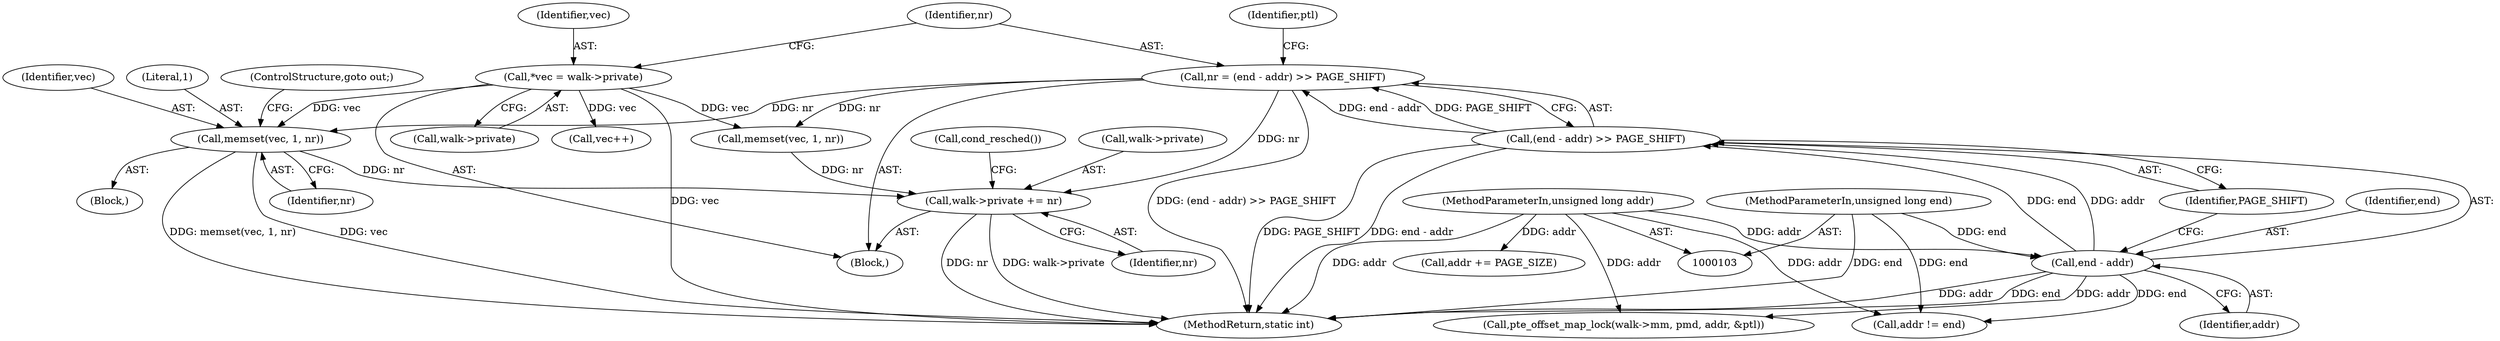 digraph "0_linux_574823bfab82d9d8fa47f422778043fbb4b4f50e_1@API" {
"1000150" [label="(Call,memset(vec, 1, nr))"];
"1000118" [label="(Call,*vec = walk->private)"];
"1000124" [label="(Call,nr = (end - addr) >> PAGE_SHIFT)"];
"1000126" [label="(Call,(end - addr) >> PAGE_SHIFT)"];
"1000127" [label="(Call,end - addr)"];
"1000106" [label="(MethodParameterIn,unsigned long end)"];
"1000105" [label="(MethodParameterIn,unsigned long addr)"];
"1000218" [label="(Call,walk->private += nr)"];
"1000124" [label="(Call,nr = (end - addr) >> PAGE_SHIFT)"];
"1000226" [label="(MethodReturn,static int)"];
"1000128" [label="(Identifier,end)"];
"1000150" [label="(Call,memset(vec, 1, nr))"];
"1000218" [label="(Call,walk->private += nr)"];
"1000118" [label="(Call,*vec = walk->private)"];
"1000210" [label="(Call,vec++)"];
"1000152" [label="(Literal,1)"];
"1000125" [label="(Identifier,nr)"];
"1000166" [label="(Call,addr != end)"];
"1000119" [label="(Identifier,vec)"];
"1000120" [label="(Call,walk->private)"];
"1000105" [label="(MethodParameterIn,unsigned long addr)"];
"1000219" [label="(Call,walk->private)"];
"1000129" [label="(Identifier,addr)"];
"1000157" [label="(Call,pte_offset_map_lock(walk->mm, pmd, addr, &ptl))"];
"1000127" [label="(Call,end - addr)"];
"1000108" [label="(Block,)"];
"1000126" [label="(Call,(end - addr) >> PAGE_SHIFT)"];
"1000130" [label="(Identifier,PAGE_SHIFT)"];
"1000106" [label="(MethodParameterIn,unsigned long end)"];
"1000139" [label="(Call,memset(vec, 1, nr))"];
"1000149" [label="(Block,)"];
"1000153" [label="(Identifier,nr)"];
"1000132" [label="(Identifier,ptl)"];
"1000223" [label="(Call,cond_resched())"];
"1000154" [label="(ControlStructure,goto out;)"];
"1000172" [label="(Call,addr += PAGE_SIZE)"];
"1000222" [label="(Identifier,nr)"];
"1000151" [label="(Identifier,vec)"];
"1000150" -> "1000149"  [label="AST: "];
"1000150" -> "1000153"  [label="CFG: "];
"1000151" -> "1000150"  [label="AST: "];
"1000152" -> "1000150"  [label="AST: "];
"1000153" -> "1000150"  [label="AST: "];
"1000154" -> "1000150"  [label="CFG: "];
"1000150" -> "1000226"  [label="DDG: vec"];
"1000150" -> "1000226"  [label="DDG: memset(vec, 1, nr)"];
"1000118" -> "1000150"  [label="DDG: vec"];
"1000124" -> "1000150"  [label="DDG: nr"];
"1000150" -> "1000218"  [label="DDG: nr"];
"1000118" -> "1000108"  [label="AST: "];
"1000118" -> "1000120"  [label="CFG: "];
"1000119" -> "1000118"  [label="AST: "];
"1000120" -> "1000118"  [label="AST: "];
"1000125" -> "1000118"  [label="CFG: "];
"1000118" -> "1000226"  [label="DDG: vec"];
"1000118" -> "1000139"  [label="DDG: vec"];
"1000118" -> "1000210"  [label="DDG: vec"];
"1000124" -> "1000108"  [label="AST: "];
"1000124" -> "1000126"  [label="CFG: "];
"1000125" -> "1000124"  [label="AST: "];
"1000126" -> "1000124"  [label="AST: "];
"1000132" -> "1000124"  [label="CFG: "];
"1000124" -> "1000226"  [label="DDG: (end - addr) >> PAGE_SHIFT"];
"1000126" -> "1000124"  [label="DDG: end - addr"];
"1000126" -> "1000124"  [label="DDG: PAGE_SHIFT"];
"1000124" -> "1000139"  [label="DDG: nr"];
"1000124" -> "1000218"  [label="DDG: nr"];
"1000126" -> "1000130"  [label="CFG: "];
"1000127" -> "1000126"  [label="AST: "];
"1000130" -> "1000126"  [label="AST: "];
"1000126" -> "1000226"  [label="DDG: PAGE_SHIFT"];
"1000126" -> "1000226"  [label="DDG: end - addr"];
"1000127" -> "1000126"  [label="DDG: end"];
"1000127" -> "1000126"  [label="DDG: addr"];
"1000127" -> "1000129"  [label="CFG: "];
"1000128" -> "1000127"  [label="AST: "];
"1000129" -> "1000127"  [label="AST: "];
"1000130" -> "1000127"  [label="CFG: "];
"1000127" -> "1000226"  [label="DDG: end"];
"1000127" -> "1000226"  [label="DDG: addr"];
"1000106" -> "1000127"  [label="DDG: end"];
"1000105" -> "1000127"  [label="DDG: addr"];
"1000127" -> "1000157"  [label="DDG: addr"];
"1000127" -> "1000166"  [label="DDG: end"];
"1000106" -> "1000103"  [label="AST: "];
"1000106" -> "1000226"  [label="DDG: end"];
"1000106" -> "1000166"  [label="DDG: end"];
"1000105" -> "1000103"  [label="AST: "];
"1000105" -> "1000226"  [label="DDG: addr"];
"1000105" -> "1000157"  [label="DDG: addr"];
"1000105" -> "1000166"  [label="DDG: addr"];
"1000105" -> "1000172"  [label="DDG: addr"];
"1000218" -> "1000108"  [label="AST: "];
"1000218" -> "1000222"  [label="CFG: "];
"1000219" -> "1000218"  [label="AST: "];
"1000222" -> "1000218"  [label="AST: "];
"1000223" -> "1000218"  [label="CFG: "];
"1000218" -> "1000226"  [label="DDG: walk->private"];
"1000218" -> "1000226"  [label="DDG: nr"];
"1000139" -> "1000218"  [label="DDG: nr"];
}
